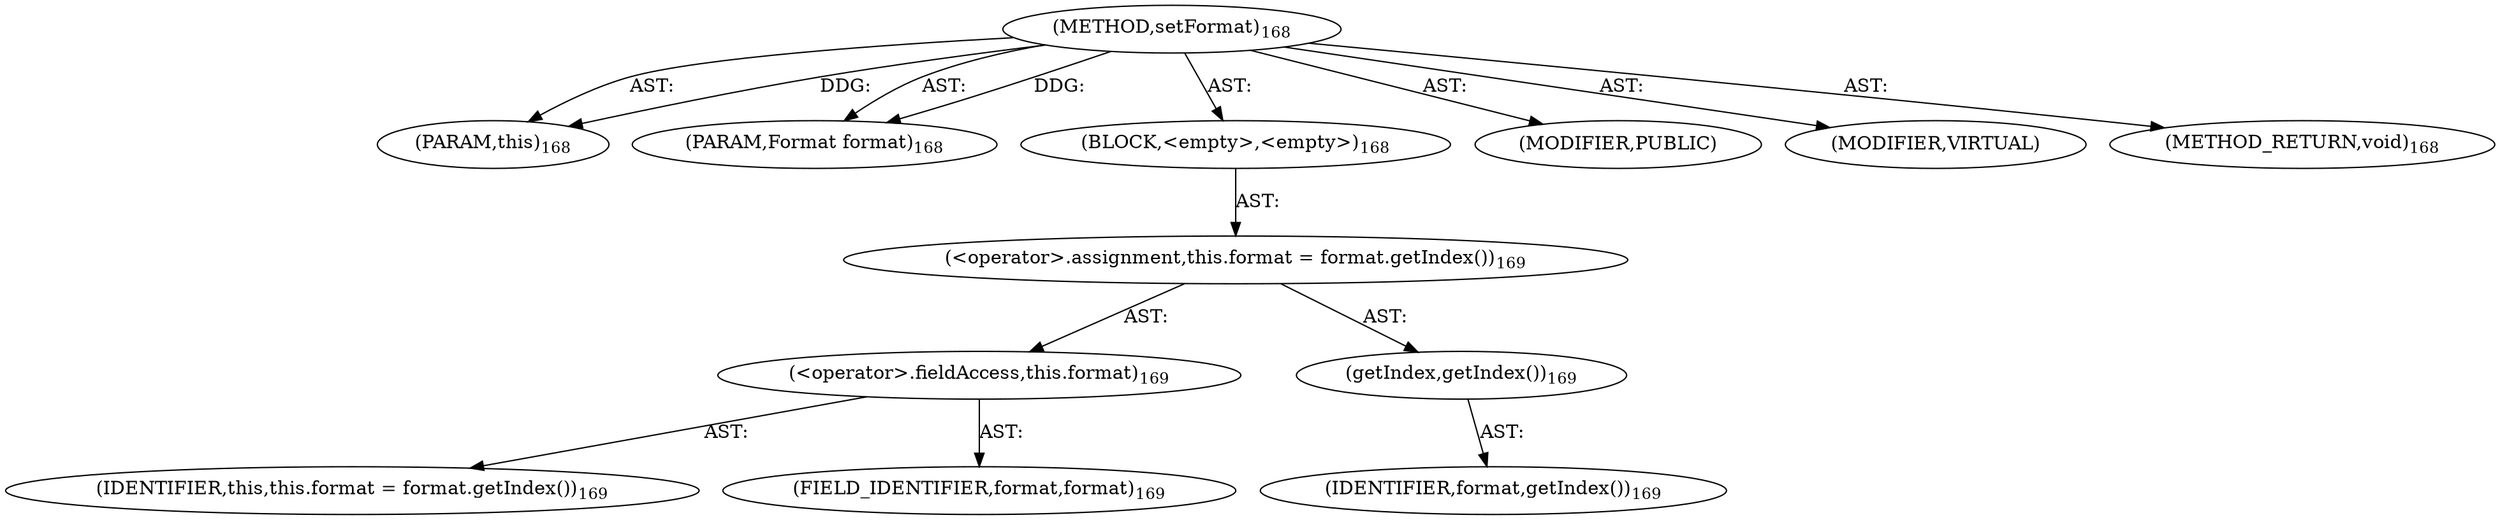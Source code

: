 digraph "setFormat" {  
"111669149704" [label = <(METHOD,setFormat)<SUB>168</SUB>> ]
"115964116995" [label = <(PARAM,this)<SUB>168</SUB>> ]
"115964117019" [label = <(PARAM,Format format)<SUB>168</SUB>> ]
"25769803784" [label = <(BLOCK,&lt;empty&gt;,&lt;empty&gt;)<SUB>168</SUB>> ]
"30064771090" [label = <(&lt;operator&gt;.assignment,this.format = format.getIndex())<SUB>169</SUB>> ]
"30064771091" [label = <(&lt;operator&gt;.fieldAccess,this.format)<SUB>169</SUB>> ]
"68719476739" [label = <(IDENTIFIER,this,this.format = format.getIndex())<SUB>169</SUB>> ]
"55834574854" [label = <(FIELD_IDENTIFIER,format,format)<SUB>169</SUB>> ]
"30064771092" [label = <(getIndex,getIndex())<SUB>169</SUB>> ]
"68719476794" [label = <(IDENTIFIER,format,getIndex())<SUB>169</SUB>> ]
"133143986213" [label = <(MODIFIER,PUBLIC)> ]
"133143986214" [label = <(MODIFIER,VIRTUAL)> ]
"128849018888" [label = <(METHOD_RETURN,void)<SUB>168</SUB>> ]
  "111669149704" -> "115964116995"  [ label = "AST: "] 
  "111669149704" -> "115964117019"  [ label = "AST: "] 
  "111669149704" -> "25769803784"  [ label = "AST: "] 
  "111669149704" -> "133143986213"  [ label = "AST: "] 
  "111669149704" -> "133143986214"  [ label = "AST: "] 
  "111669149704" -> "128849018888"  [ label = "AST: "] 
  "25769803784" -> "30064771090"  [ label = "AST: "] 
  "30064771090" -> "30064771091"  [ label = "AST: "] 
  "30064771090" -> "30064771092"  [ label = "AST: "] 
  "30064771091" -> "68719476739"  [ label = "AST: "] 
  "30064771091" -> "55834574854"  [ label = "AST: "] 
  "30064771092" -> "68719476794"  [ label = "AST: "] 
  "111669149704" -> "115964116995"  [ label = "DDG: "] 
  "111669149704" -> "115964117019"  [ label = "DDG: "] 
}

